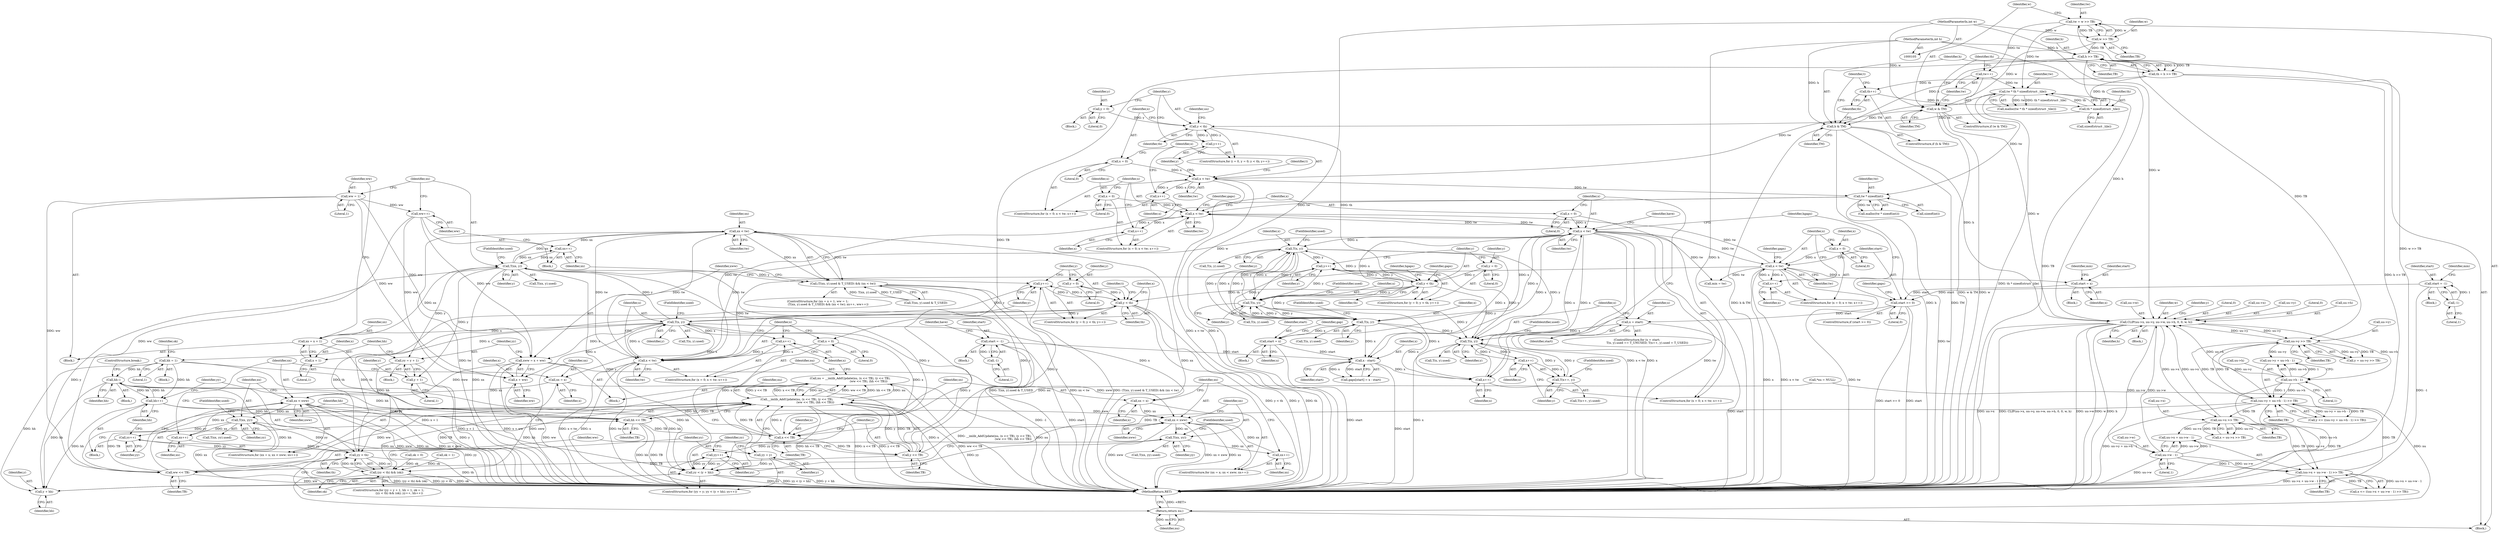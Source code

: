digraph "1_enlightment_ce94edca1ccfbe314cb7cd9453433fad404ec7ef@del" {
"1000525" [label="(Call,xx < tw)"];
"1000520" [label="(Call,T(xx, y))"];
"1000529" [label="(Call,xx++)"];
"1000525" [label="(Call,xx < tw)"];
"1000486" [label="(Call,x < tw)"];
"1000489" [label="(Call,x++)"];
"1000621" [label="(Call,x << TB)"];
"1000495" [label="(Call,T(x, y))"];
"1000476" [label="(Call,y < th)"];
"1000473" [label="(Call,y = 0)"];
"1000479" [label="(Call,y++)"];
"1000624" [label="(Call,y << TB)"];
"1000553" [label="(Call,yy < th)"];
"1000558" [label="(Call,yy++)"];
"1000577" [label="(Call,T(xx, yy))"];
"1000567" [label="(Call,xx < xww)"];
"1000570" [label="(Call,xx++)"];
"1000564" [label="(Call,xx = x)"];
"1000533" [label="(Call,xww = x + ww)"];
"1000514" [label="(Call,ww = 1)"];
"1000531" [label="(Call,ww++)"];
"1000540" [label="(Call,yy = y + 1)"];
"1000286" [label="(Call,y < th)"];
"1000283" [label="(Call,y = 0)"];
"1000289" [label="(Call,y++)"];
"1000363" [label="(Call,T(x, y))"];
"1000328" [label="(Call,x < tw)"];
"1000325" [label="(Call,x = 0)"];
"1000331" [label="(Call,x++)"];
"1000388" [label="(Call,T(x, y))"];
"1000339" [label="(Call,T(x, y))"];
"1000381" [label="(Call,x - start)"];
"1000297" [label="(Call,start = -1)"];
"1000299" [label="(Call,-1)"];
"1000345" [label="(Call,start = x)"];
"1000314" [label="(Call,x < tw)"];
"1000311" [label="(Call,x = 0)"];
"1000317" [label="(Call,x++)"];
"1000412" [label="(Call,x < tw)"];
"1000415" [label="(Call,x++)"];
"1000409" [label="(Call,x = 0)"];
"1000278" [label="(Call,tw * sizeof(int))"];
"1000180" [label="(Call,x < tw)"];
"1000177" [label="(Call,x = 0)"];
"1000183" [label="(Call,x++)"];
"1000156" [label="(Call,tw * th * sizeof(struct _tile))"];
"1000131" [label="(Call,tw = w >> TB)"];
"1000133" [label="(Call,w >> TB)"];
"1000107" [label="(MethodParameterIn,int w)"];
"1000140" [label="(Call,tw++)"];
"1000158" [label="(Call,th * sizeof(struct _tile))"];
"1000151" [label="(Call,th++)"];
"1000142" [label="(Call,th = h >> TB)"];
"1000144" [label="(Call,h >> TB)"];
"1000108" [label="(MethodParameterIn,int h)"];
"1000455" [label="(Call,T(x, y))"];
"1000463" [label="(Call,x++)"];
"1000450" [label="(Call,x = start)"];
"1000440" [label="(Call,start >= 0)"];
"1000401" [label="(Call,start = -1)"];
"1000403" [label="(Call,-1)"];
"1000431" [label="(Call,start = x)"];
"1000462" [label="(Call,T(x++, y))"];
"1000170" [label="(Call,y < th)"];
"1000167" [label="(Call,y = 0)"];
"1000173" [label="(Call,y++)"];
"1000630" [label="(Call,hh << TB)"];
"1000586" [label="(Call,hh--)"];
"1000546" [label="(Call,hh = 1)"];
"1000560" [label="(Call,hh++)"];
"1000627" [label="(Call,ww << TB)"];
"1000231" [label="(Call,(uu->y + uu->h - 1) >> TB)"];
"1000224" [label="(Call,uu->y >> TB)"];
"1000204" [label="(Call,CLIP(uu->x, uu->y, uu->w, uu->h, 0, 0, w, h))"];
"1000248" [label="(Call,uu->x >> TB)"];
"1000260" [label="(Call,uu->w - 1)"];
"1000236" [label="(Call,uu->h - 1)"];
"1000137" [label="(Call,w & TM)"];
"1000148" [label="(Call,h & TM)"];
"1000255" [label="(Call,(uu->x + uu->w - 1) >> TB)"];
"1000483" [label="(Call,x = 0)"];
"1000509" [label="(Call,xx = x + 1)"];
"1000552" [label="(Call,(yy < th) && (ok))"];
"1000605" [label="(Call,xx < xww)"];
"1000612" [label="(Call,T(xx, yy))"];
"1000598" [label="(Call,yy++)"];
"1000593" [label="(Call,yy < (y + hh))"];
"1000608" [label="(Call,xx++)"];
"1000517" [label="(Call,(T(xx, y).used & T_USED) && (xx < tw))"];
"1000542" [label="(Call,y + 1)"];
"1000590" [label="(Call,yy = y)"];
"1000595" [label="(Call,y + hh)"];
"1000619" [label="(Call,__imlib_AddUpdate(nu, (x << TB), (y << TB),\n                                         (ww << TB), (hh << TB)))"];
"1000617" [label="(Call,nu = __imlib_AddUpdate(nu, (x << TB), (y << TB),\n                                         (ww << TB), (hh << TB)))"];
"1000637" [label="(Return,return nu;)"];
"1000511" [label="(Call,x + 1)"];
"1000535" [label="(Call,x + ww)"];
"1000602" [label="(Call,xx = x)"];
"1000405" [label="(Call,min = tw)"];
"1000365" [label="(Identifier,y)"];
"1000149" [label="(Identifier,h)"];
"1000534" [label="(Identifier,xww)"];
"1000145" [label="(Identifier,h)"];
"1000454" [label="(Call,T(x, y).used)"];
"1000629" [label="(Identifier,TB)"];
"1000377" [label="(Call,gaps[start] = x - start)"];
"1000597" [label="(Identifier,hh)"];
"1000433" [label="(Identifier,x)"];
"1000576" [label="(Call,T(xx, yy).used)"];
"1000621" [label="(Call,x << TB)"];
"1000530" [label="(Identifier,xx)"];
"1000639" [label="(MethodReturn,RET)"];
"1000580" [label="(FieldIdentifier,used)"];
"1000525" [label="(Call,xx < tw)"];
"1000435" [label="(Identifier,min)"];
"1000508" [label="(Block,)"];
"1000611" [label="(Call,T(xx, yy).used)"];
"1000284" [label="(Identifier,y)"];
"1000477" [label="(Identifier,y)"];
"1000566" [label="(Identifier,x)"];
"1000294" [label="(Identifier,hgaps)"];
"1000366" [label="(FieldIdentifier,used)"];
"1000529" [label="(Call,xx++)"];
"1000231" [label="(Call,(uu->y + uu->h - 1) >> TB)"];
"1000578" [label="(Identifier,xx)"];
"1000205" [label="(Call,uu->x)"];
"1000564" [label="(Call,xx = x)"];
"1000592" [label="(Identifier,y)"];
"1000340" [label="(Identifier,x)"];
"1000540" [label="(Call,yy = y + 1)"];
"1000299" [label="(Call,-1)"];
"1000140" [label="(Call,tw++)"];
"1000108" [label="(MethodParameterIn,int h)"];
"1000458" [label="(FieldIdentifier,used)"];
"1000171" [label="(Identifier,y)"];
"1000195" [label="(Identifier,uu)"];
"1000260" [label="(Call,uu->w - 1)"];
"1000601" [label="(ControlStructure,for (xx = x; xx < xww; xx++))"];
"1000618" [label="(Identifier,nu)"];
"1000240" [label="(Literal,1)"];
"1000446" [label="(Identifier,gaps)"];
"1000188" [label="(Identifier,t)"];
"1000264" [label="(Literal,1)"];
"1000613" [label="(Identifier,xx)"];
"1000627" [label="(Call,ww << TB)"];
"1000410" [label="(Identifier,x)"];
"1000286" [label="(Call,y < th)"];
"1000608" [label="(Call,xx++)"];
"1000152" [label="(Identifier,th)"];
"1000496" [label="(Identifier,x)"];
"1000569" [label="(Identifier,xww)"];
"1000336" [label="(Identifier,have)"];
"1000224" [label="(Call,uu->y >> TB)"];
"1000637" [label="(Return,return nu;)"];
"1000328" [label="(Call,x < tw)"];
"1000595" [label="(Call,y + hh)"];
"1000516" [label="(Literal,1)"];
"1000287" [label="(Identifier,y)"];
"1000135" [label="(Identifier,TB)"];
"1000148" [label="(Call,h & TM)"];
"1000489" [label="(Call,x++)"];
"1000588" [label="(ControlStructure,break;)"];
"1000222" [label="(Call,y = uu->y >> TB)"];
"1000549" [label="(Call,ok = 1)"];
"1000346" [label="(Identifier,start)"];
"1000338" [label="(Call,T(x, y).used)"];
"1000159" [label="(Identifier,th)"];
"1000146" [label="(Identifier,TB)"];
"1000179" [label="(Literal,0)"];
"1000614" [label="(Identifier,yy)"];
"1000476" [label="(Call,y < th)"];
"1000157" [label="(Identifier,tw)"];
"1000158" [label="(Call,th * sizeof(struct _tile))"];
"1000543" [label="(Identifier,y)"];
"1000279" [label="(Identifier,tw)"];
"1000349" [label="(Identifier,gap)"];
"1000183" [label="(Call,x++)"];
"1000490" [label="(Identifier,x)"];
"1000178" [label="(Identifier,x)"];
"1000143" [label="(Identifier,th)"];
"1000599" [label="(Identifier,yy)"];
"1000500" [label="(Block,)"];
"1000514" [label="(Call,ww = 1)"];
"1000544" [label="(Literal,1)"];
"1000208" [label="(Call,uu->y)"];
"1000311" [label="(Call,x = 0)"];
"1000441" [label="(Identifier,start)"];
"1000603" [label="(Identifier,xx)"];
"1000229" [label="(Call,y <= ((uu->y + uu->h - 1) >> TB))"];
"1000248" [label="(Call,uu->x >> TB)"];
"1000131" [label="(Call,tw = w >> TB)"];
"1000440" [label="(Call,start >= 0)"];
"1000402" [label="(Identifier,start)"];
"1000330" [label="(Identifier,tw)"];
"1000225" [label="(Call,uu->y)"];
"1000169" [label="(Literal,0)"];
"1000321" [label="(Identifier,gaps)"];
"1000554" [label="(Identifier,yy)"];
"1000112" [label="(Call,*nu = NULL)"];
"1000332" [label="(Identifier,x)"];
"1000341" [label="(Identifier,y)"];
"1000452" [label="(Identifier,start)"];
"1000475" [label="(Literal,0)"];
"1000317" [label="(Call,x++)"];
"1000291" [label="(Block,)"];
"1000535" [label="(Call,x + ww)"];
"1000298" [label="(Identifier,start)"];
"1000625" [label="(Identifier,y)"];
"1000218" [label="(Literal,0)"];
"1000162" [label="(ControlStructure,for (i = 0, y = 0; y < th; y++))"];
"1000408" [label="(ControlStructure,for (x = 0; x < tw; x++))"];
"1000494" [label="(Call,T(x, y).used)"];
"1000132" [label="(Identifier,tw)"];
"1000138" [label="(Identifier,w)"];
"1000628" [label="(Identifier,ww)"];
"1000619" [label="(Call,__imlib_AddUpdate(nu, (x << TB), (y << TB),\n                                         (ww << TB), (hh << TB)))"];
"1000326" [label="(Identifier,x)"];
"1000480" [label="(Identifier,y)"];
"1000624" [label="(Call,y << TB)"];
"1000568" [label="(Identifier,xx)"];
"1000347" [label="(Identifier,x)"];
"1000457" [label="(Identifier,y)"];
"1000214" [label="(Call,uu->h)"];
"1000304" [label="(Identifier,have)"];
"1000390" [label="(Identifier,y)"];
"1000181" [label="(Identifier,x)"];
"1000495" [label="(Call,T(x, y))"];
"1000483" [label="(Call,x = 0)"];
"1000160" [label="(Call,sizeof(struct _tile))"];
"1000403" [label="(Call,-1)"];
"1000558" [label="(Call,yy++)"];
"1000548" [label="(Literal,1)"];
"1000598" [label="(Call,yy++)"];
"1000184" [label="(Identifier,x)"];
"1000638" [label="(Identifier,nu)"];
"1000556" [label="(Identifier,ok)"];
"1000381" [label="(Call,x - start)"];
"1000472" [label="(ControlStructure,for (y = 0; y < th; y++))"];
"1000261" [label="(Call,uu->w)"];
"1000137" [label="(Call,w & TM)"];
"1000615" [label="(FieldIdentifier,used)"];
"1000547" [label="(Identifier,hh)"];
"1000297" [label="(Call,start = -1)"];
"1000232" [label="(Call,uu->y + uu->h - 1)"];
"1000485" [label="(Literal,0)"];
"1000141" [label="(Identifier,tw)"];
"1000462" [label="(Call,T(x++, y))"];
"1000236" [label="(Call,uu->h - 1)"];
"1000479" [label="(Call,y++)"];
"1000142" [label="(Call,th = h >> TB)"];
"1000630" [label="(Call,hh << TB)"];
"1000154" [label="(Identifier,t)"];
"1000415" [label="(Call,x++)"];
"1000634" [label="(Identifier,t)"];
"1000583" [label="(Call,ok = 0)"];
"1000528" [label="(Block,)"];
"1000256" [label="(Call,uu->x + uu->w - 1)"];
"1000280" [label="(Call,sizeof(int))"];
"1000241" [label="(Identifier,TB)"];
"1000623" [label="(Identifier,TB)"];
"1000473" [label="(Call,y = 0)"];
"1000632" [label="(Identifier,TB)"];
"1000604" [label="(Identifier,x)"];
"1000391" [label="(FieldIdentifier,used)"];
"1000515" [label="(Identifier,ww)"];
"1000538" [label="(ControlStructure,for (yy = y + 1, hh = 1, ok = 1;\n                        (yy < th) && (ok); yy++, hh++))"];
"1000605" [label="(Call,xx < xww)"];
"1000484" [label="(Identifier,x)"];
"1000587" [label="(Identifier,hh)"];
"1000536" [label="(Identifier,x)"];
"1000439" [label="(ControlStructure,if (start >= 0))"];
"1000409" [label="(Call,x = 0)"];
"1000461" [label="(Call,T(x++, y).used)"];
"1000486" [label="(Call,x < tw)"];
"1000211" [label="(Call,uu->w)"];
"1000278" [label="(Call,tw * sizeof(int))"];
"1000497" [label="(Identifier,y)"];
"1000577" [label="(Call,T(xx, yy))"];
"1000220" [label="(Identifier,h)"];
"1000300" [label="(Literal,1)"];
"1000498" [label="(FieldIdentifier,used)"];
"1000173" [label="(Call,y++)"];
"1000523" [label="(FieldIdentifier,used)"];
"1000622" [label="(Identifier,x)"];
"1000110" [label="(Block,)"];
"1000204" [label="(Call,CLIP(uu->x, uu->y, uu->w, uu->h, 0, 0, w, h))"];
"1000586" [label="(Call,hh--)"];
"1000589" [label="(ControlStructure,for (yy = y; yy < (y + hh); yy++))"];
"1000553" [label="(Call,yy < th)"];
"1000571" [label="(Identifier,xx)"];
"1000542" [label="(Call,y + 1)"];
"1000277" [label="(Call,malloc(tw * sizeof(int)))"];
"1000450" [label="(Call,x = start)"];
"1000474" [label="(Identifier,y)"];
"1000163" [label="(Block,)"];
"1000464" [label="(Identifier,x)"];
"1000555" [label="(Identifier,th)"];
"1000219" [label="(Identifier,w)"];
"1000253" [label="(Call,x <= ((uu->x + uu->w - 1) >> TB))"];
"1000170" [label="(Call,y < th)"];
"1000387" [label="(Call,T(x, y).used)"];
"1000389" [label="(Identifier,x)"];
"1000168" [label="(Identifier,y)"];
"1000609" [label="(Identifier,xx)"];
"1000507" [label="(ControlStructure,for (xx = x + 1, ww = 1;\n                       (T(xx, y).used & T_USED) && (xx < tw); xx++, ww++))"];
"1000596" [label="(Identifier,y)"];
"1000533" [label="(Call,xww = x + ww)"];
"1000531" [label="(Call,ww++)"];
"1000565" [label="(Identifier,xx)"];
"1000223" [label="(Identifier,y)"];
"1000150" [label="(Identifier,TM)"];
"1000579" [label="(Identifier,yy)"];
"1000288" [label="(Identifier,th)"];
"1000593" [label="(Call,yy < (y + hh))"];
"1000345" [label="(Call,start = x)"];
"1000487" [label="(Identifier,x)"];
"1000522" [label="(Identifier,y)"];
"1000331" [label="(Call,x++)"];
"1000151" [label="(Call,th++)"];
"1000147" [label="(ControlStructure,if (h & TM))"];
"1000136" [label="(ControlStructure,if (w & TM))"];
"1000156" [label="(Call,tw * th * sizeof(struct _tile))"];
"1000559" [label="(Identifier,yy)"];
"1000339" [label="(Call,T(x, y))"];
"1000563" [label="(ControlStructure,for (xx = x; xx < xww; xx++))"];
"1000382" [label="(Identifier,x)"];
"1000413" [label="(Identifier,x)"];
"1000246" [label="(Call,x = uu->x >> TB)"];
"1000594" [label="(Identifier,yy)"];
"1000315" [label="(Identifier,x)"];
"1000412" [label="(Call,x < tw)"];
"1000217" [label="(Literal,0)"];
"1000398" [label="(Identifier,hgaps)"];
"1000401" [label="(Call,start = -1)"];
"1000133" [label="(Call,w >> TB)"];
"1000471" [label="(Identifier,gaps)"];
"1000314" [label="(Call,x < tw)"];
"1000310" [label="(ControlStructure,for (x = 0; x < tw; x++))"];
"1000546" [label="(Call,hh = 1)"];
"1000406" [label="(Identifier,min)"];
"1000414" [label="(Identifier,tw)"];
"1000404" [label="(Literal,1)"];
"1000430" [label="(Block,)"];
"1000139" [label="(Identifier,TM)"];
"1000363" [label="(Call,T(x, y))"];
"1000282" [label="(ControlStructure,for (y = 0; y < th; y++))"];
"1000265" [label="(Identifier,TB)"];
"1000327" [label="(Literal,0)"];
"1000537" [label="(Identifier,ww)"];
"1000324" [label="(ControlStructure,for (x = 0; x < tw; x++))"];
"1000626" [label="(Identifier,TB)"];
"1000612" [label="(Call,T(xx, yy))"];
"1000482" [label="(ControlStructure,for (x = 0; x < tw; x++))"];
"1000582" [label="(Block,)"];
"1000422" [label="(Identifier,gaps)"];
"1000617" [label="(Call,nu = __imlib_AddUpdate(nu, (x << TB), (y << TB),\n                                         (ww << TB), (hh << TB)))"];
"1000513" [label="(Literal,1)"];
"1000364" [label="(Identifier,x)"];
"1000182" [label="(Identifier,tw)"];
"1000174" [label="(Identifier,y)"];
"1000289" [label="(Call,y++)"];
"1000488" [label="(Identifier,tw)"];
"1000526" [label="(Identifier,xx)"];
"1000606" [label="(Identifier,xx)"];
"1000631" [label="(Identifier,hh)"];
"1000442" [label="(Literal,0)"];
"1000313" [label="(Literal,0)"];
"1000527" [label="(Identifier,tw)"];
"1000478" [label="(Identifier,th)"];
"1000545" [label="(Block,)"];
"1000620" [label="(Identifier,nu)"];
"1000176" [label="(ControlStructure,for (x = 0; x < tw; x++))"];
"1000449" [label="(ControlStructure,for (x = start;\n                       T(x, y).used == T_UNUSED; T(x++, y).used = T_USED))"];
"1000432" [label="(Identifier,start)"];
"1000455" [label="(Call,T(x, y))"];
"1000362" [label="(Call,T(x, y).used)"];
"1000456" [label="(Identifier,x)"];
"1000517" [label="(Call,(T(xx, y).used & T_USED) && (xx < tw))"];
"1000510" [label="(Identifier,xx)"];
"1000329" [label="(Identifier,x)"];
"1000344" [label="(Block,)"];
"1000107" [label="(MethodParameterIn,int w)"];
"1000416" [label="(Identifier,x)"];
"1000539" [label="(Block,)"];
"1000283" [label="(Call,y = 0)"];
"1000172" [label="(Identifier,th)"];
"1000252" [label="(Identifier,TB)"];
"1000607" [label="(Identifier,xww)"];
"1000325" [label="(Call,x = 0)"];
"1000312" [label="(Identifier,x)"];
"1000144" [label="(Call,h >> TB)"];
"1000541" [label="(Identifier,yy)"];
"1000520" [label="(Call,T(xx, y))"];
"1000519" [label="(Call,T(xx, y).used)"];
"1000383" [label="(Identifier,start)"];
"1000134" [label="(Identifier,w)"];
"1000602" [label="(Call,xx = x)"];
"1000552" [label="(Call,(yy < th) && (ok))"];
"1000570" [label="(Call,xx++)"];
"1000316" [label="(Identifier,tw)"];
"1000465" [label="(Identifier,y)"];
"1000400" [label="(Block,)"];
"1000167" [label="(Call,y = 0)"];
"1000591" [label="(Identifier,yy)"];
"1000557" [label="(Block,)"];
"1000318" [label="(Identifier,x)"];
"1000567" [label="(Call,xx < xww)"];
"1000463" [label="(Call,x++)"];
"1000512" [label="(Identifier,x)"];
"1000203" [label="(Block,)"];
"1000285" [label="(Literal,0)"];
"1000550" [label="(Identifier,ok)"];
"1000180" [label="(Call,x < tw)"];
"1000237" [label="(Call,uu->h)"];
"1000411" [label="(Literal,0)"];
"1000511" [label="(Call,x + 1)"];
"1000290" [label="(Identifier,y)"];
"1000466" [label="(FieldIdentifier,used)"];
"1000532" [label="(Identifier,ww)"];
"1000431" [label="(Call,start = x)"];
"1000255" [label="(Call,(uu->x + uu->w - 1) >> TB)"];
"1000560" [label="(Call,hh++)"];
"1000518" [label="(Call,T(xx, y).used & T_USED)"];
"1000177" [label="(Call,x = 0)"];
"1000388" [label="(Call,T(x, y))"];
"1000509" [label="(Call,xx = x + 1)"];
"1000451" [label="(Identifier,x)"];
"1000228" [label="(Identifier,TB)"];
"1000521" [label="(Identifier,xx)"];
"1000590" [label="(Call,yy = y)"];
"1000155" [label="(Call,malloc(tw * th * sizeof(struct _tile)))"];
"1000561" [label="(Identifier,hh)"];
"1000342" [label="(FieldIdentifier,used)"];
"1000249" [label="(Call,uu->x)"];
"1000525" -> "1000517"  [label="AST: "];
"1000525" -> "1000527"  [label="CFG: "];
"1000526" -> "1000525"  [label="AST: "];
"1000527" -> "1000525"  [label="AST: "];
"1000517" -> "1000525"  [label="CFG: "];
"1000525" -> "1000639"  [label="DDG: xx"];
"1000525" -> "1000639"  [label="DDG: tw"];
"1000525" -> "1000486"  [label="DDG: tw"];
"1000525" -> "1000517"  [label="DDG: xx"];
"1000525" -> "1000517"  [label="DDG: tw"];
"1000520" -> "1000525"  [label="DDG: xx"];
"1000486" -> "1000525"  [label="DDG: tw"];
"1000525" -> "1000529"  [label="DDG: xx"];
"1000520" -> "1000519"  [label="AST: "];
"1000520" -> "1000522"  [label="CFG: "];
"1000521" -> "1000520"  [label="AST: "];
"1000522" -> "1000520"  [label="AST: "];
"1000523" -> "1000520"  [label="CFG: "];
"1000520" -> "1000639"  [label="DDG: xx"];
"1000520" -> "1000479"  [label="DDG: y"];
"1000529" -> "1000520"  [label="DDG: xx"];
"1000509" -> "1000520"  [label="DDG: xx"];
"1000495" -> "1000520"  [label="DDG: y"];
"1000520" -> "1000529"  [label="DDG: xx"];
"1000520" -> "1000540"  [label="DDG: y"];
"1000520" -> "1000542"  [label="DDG: y"];
"1000520" -> "1000590"  [label="DDG: y"];
"1000520" -> "1000593"  [label="DDG: y"];
"1000520" -> "1000595"  [label="DDG: y"];
"1000520" -> "1000624"  [label="DDG: y"];
"1000529" -> "1000528"  [label="AST: "];
"1000529" -> "1000530"  [label="CFG: "];
"1000530" -> "1000529"  [label="AST: "];
"1000532" -> "1000529"  [label="CFG: "];
"1000486" -> "1000482"  [label="AST: "];
"1000486" -> "1000488"  [label="CFG: "];
"1000487" -> "1000486"  [label="AST: "];
"1000488" -> "1000486"  [label="AST: "];
"1000496" -> "1000486"  [label="CFG: "];
"1000480" -> "1000486"  [label="CFG: "];
"1000486" -> "1000639"  [label="DDG: x < tw"];
"1000486" -> "1000639"  [label="DDG: tw"];
"1000486" -> "1000639"  [label="DDG: x"];
"1000489" -> "1000486"  [label="DDG: x"];
"1000483" -> "1000486"  [label="DDG: x"];
"1000412" -> "1000486"  [label="DDG: tw"];
"1000328" -> "1000486"  [label="DDG: tw"];
"1000278" -> "1000486"  [label="DDG: tw"];
"1000486" -> "1000495"  [label="DDG: x"];
"1000489" -> "1000482"  [label="AST: "];
"1000489" -> "1000490"  [label="CFG: "];
"1000490" -> "1000489"  [label="AST: "];
"1000487" -> "1000489"  [label="CFG: "];
"1000621" -> "1000489"  [label="DDG: x"];
"1000495" -> "1000489"  [label="DDG: x"];
"1000621" -> "1000619"  [label="AST: "];
"1000621" -> "1000623"  [label="CFG: "];
"1000622" -> "1000621"  [label="AST: "];
"1000623" -> "1000621"  [label="AST: "];
"1000625" -> "1000621"  [label="CFG: "];
"1000621" -> "1000619"  [label="DDG: x"];
"1000621" -> "1000619"  [label="DDG: TB"];
"1000495" -> "1000621"  [label="DDG: x"];
"1000630" -> "1000621"  [label="DDG: TB"];
"1000144" -> "1000621"  [label="DDG: TB"];
"1000231" -> "1000621"  [label="DDG: TB"];
"1000621" -> "1000624"  [label="DDG: TB"];
"1000495" -> "1000494"  [label="AST: "];
"1000495" -> "1000497"  [label="CFG: "];
"1000496" -> "1000495"  [label="AST: "];
"1000497" -> "1000495"  [label="AST: "];
"1000498" -> "1000495"  [label="CFG: "];
"1000495" -> "1000479"  [label="DDG: y"];
"1000476" -> "1000495"  [label="DDG: y"];
"1000624" -> "1000495"  [label="DDG: y"];
"1000495" -> "1000509"  [label="DDG: x"];
"1000495" -> "1000511"  [label="DDG: x"];
"1000495" -> "1000533"  [label="DDG: x"];
"1000495" -> "1000535"  [label="DDG: x"];
"1000495" -> "1000564"  [label="DDG: x"];
"1000495" -> "1000602"  [label="DDG: x"];
"1000476" -> "1000472"  [label="AST: "];
"1000476" -> "1000478"  [label="CFG: "];
"1000477" -> "1000476"  [label="AST: "];
"1000478" -> "1000476"  [label="AST: "];
"1000484" -> "1000476"  [label="CFG: "];
"1000634" -> "1000476"  [label="CFG: "];
"1000476" -> "1000639"  [label="DDG: y < th"];
"1000476" -> "1000639"  [label="DDG: y"];
"1000476" -> "1000639"  [label="DDG: th"];
"1000473" -> "1000476"  [label="DDG: y"];
"1000479" -> "1000476"  [label="DDG: y"];
"1000553" -> "1000476"  [label="DDG: th"];
"1000286" -> "1000476"  [label="DDG: th"];
"1000476" -> "1000479"  [label="DDG: y"];
"1000476" -> "1000553"  [label="DDG: th"];
"1000473" -> "1000472"  [label="AST: "];
"1000473" -> "1000475"  [label="CFG: "];
"1000474" -> "1000473"  [label="AST: "];
"1000475" -> "1000473"  [label="AST: "];
"1000477" -> "1000473"  [label="CFG: "];
"1000479" -> "1000472"  [label="AST: "];
"1000479" -> "1000480"  [label="CFG: "];
"1000480" -> "1000479"  [label="AST: "];
"1000477" -> "1000479"  [label="CFG: "];
"1000624" -> "1000479"  [label="DDG: y"];
"1000624" -> "1000619"  [label="AST: "];
"1000624" -> "1000626"  [label="CFG: "];
"1000625" -> "1000624"  [label="AST: "];
"1000626" -> "1000624"  [label="AST: "];
"1000628" -> "1000624"  [label="CFG: "];
"1000624" -> "1000619"  [label="DDG: y"];
"1000624" -> "1000619"  [label="DDG: TB"];
"1000624" -> "1000627"  [label="DDG: TB"];
"1000553" -> "1000552"  [label="AST: "];
"1000553" -> "1000555"  [label="CFG: "];
"1000554" -> "1000553"  [label="AST: "];
"1000555" -> "1000553"  [label="AST: "];
"1000556" -> "1000553"  [label="CFG: "];
"1000552" -> "1000553"  [label="CFG: "];
"1000553" -> "1000639"  [label="DDG: th"];
"1000553" -> "1000552"  [label="DDG: yy"];
"1000553" -> "1000552"  [label="DDG: th"];
"1000558" -> "1000553"  [label="DDG: yy"];
"1000540" -> "1000553"  [label="DDG: yy"];
"1000553" -> "1000558"  [label="DDG: yy"];
"1000553" -> "1000577"  [label="DDG: yy"];
"1000558" -> "1000557"  [label="AST: "];
"1000558" -> "1000559"  [label="CFG: "];
"1000559" -> "1000558"  [label="AST: "];
"1000561" -> "1000558"  [label="CFG: "];
"1000577" -> "1000558"  [label="DDG: yy"];
"1000577" -> "1000576"  [label="AST: "];
"1000577" -> "1000579"  [label="CFG: "];
"1000578" -> "1000577"  [label="AST: "];
"1000579" -> "1000577"  [label="AST: "];
"1000580" -> "1000577"  [label="CFG: "];
"1000577" -> "1000639"  [label="DDG: yy"];
"1000577" -> "1000639"  [label="DDG: xx"];
"1000577" -> "1000570"  [label="DDG: xx"];
"1000567" -> "1000577"  [label="DDG: xx"];
"1000567" -> "1000563"  [label="AST: "];
"1000567" -> "1000569"  [label="CFG: "];
"1000568" -> "1000567"  [label="AST: "];
"1000569" -> "1000567"  [label="AST: "];
"1000578" -> "1000567"  [label="CFG: "];
"1000559" -> "1000567"  [label="CFG: "];
"1000567" -> "1000639"  [label="DDG: xww"];
"1000567" -> "1000639"  [label="DDG: xx"];
"1000567" -> "1000639"  [label="DDG: xx < xww"];
"1000570" -> "1000567"  [label="DDG: xx"];
"1000564" -> "1000567"  [label="DDG: xx"];
"1000533" -> "1000567"  [label="DDG: xww"];
"1000567" -> "1000605"  [label="DDG: xww"];
"1000570" -> "1000563"  [label="AST: "];
"1000570" -> "1000571"  [label="CFG: "];
"1000571" -> "1000570"  [label="AST: "];
"1000568" -> "1000570"  [label="CFG: "];
"1000564" -> "1000563"  [label="AST: "];
"1000564" -> "1000566"  [label="CFG: "];
"1000565" -> "1000564"  [label="AST: "];
"1000566" -> "1000564"  [label="AST: "];
"1000568" -> "1000564"  [label="CFG: "];
"1000564" -> "1000639"  [label="DDG: x"];
"1000533" -> "1000500"  [label="AST: "];
"1000533" -> "1000535"  [label="CFG: "];
"1000534" -> "1000533"  [label="AST: "];
"1000535" -> "1000533"  [label="AST: "];
"1000541" -> "1000533"  [label="CFG: "];
"1000533" -> "1000639"  [label="DDG: xww"];
"1000533" -> "1000639"  [label="DDG: x + ww"];
"1000514" -> "1000533"  [label="DDG: ww"];
"1000531" -> "1000533"  [label="DDG: ww"];
"1000533" -> "1000605"  [label="DDG: xww"];
"1000514" -> "1000508"  [label="AST: "];
"1000514" -> "1000516"  [label="CFG: "];
"1000515" -> "1000514"  [label="AST: "];
"1000516" -> "1000514"  [label="AST: "];
"1000521" -> "1000514"  [label="CFG: "];
"1000514" -> "1000531"  [label="DDG: ww"];
"1000514" -> "1000535"  [label="DDG: ww"];
"1000514" -> "1000627"  [label="DDG: ww"];
"1000531" -> "1000528"  [label="AST: "];
"1000531" -> "1000532"  [label="CFG: "];
"1000532" -> "1000531"  [label="AST: "];
"1000521" -> "1000531"  [label="CFG: "];
"1000531" -> "1000535"  [label="DDG: ww"];
"1000531" -> "1000627"  [label="DDG: ww"];
"1000540" -> "1000539"  [label="AST: "];
"1000540" -> "1000542"  [label="CFG: "];
"1000541" -> "1000540"  [label="AST: "];
"1000542" -> "1000540"  [label="AST: "];
"1000547" -> "1000540"  [label="CFG: "];
"1000540" -> "1000639"  [label="DDG: y + 1"];
"1000286" -> "1000282"  [label="AST: "];
"1000286" -> "1000288"  [label="CFG: "];
"1000287" -> "1000286"  [label="AST: "];
"1000288" -> "1000286"  [label="AST: "];
"1000294" -> "1000286"  [label="CFG: "];
"1000471" -> "1000286"  [label="CFG: "];
"1000283" -> "1000286"  [label="DDG: y"];
"1000289" -> "1000286"  [label="DDG: y"];
"1000170" -> "1000286"  [label="DDG: th"];
"1000286" -> "1000289"  [label="DDG: y"];
"1000286" -> "1000339"  [label="DDG: y"];
"1000286" -> "1000363"  [label="DDG: y"];
"1000286" -> "1000388"  [label="DDG: y"];
"1000286" -> "1000455"  [label="DDG: y"];
"1000283" -> "1000282"  [label="AST: "];
"1000283" -> "1000285"  [label="CFG: "];
"1000284" -> "1000283"  [label="AST: "];
"1000285" -> "1000283"  [label="AST: "];
"1000287" -> "1000283"  [label="CFG: "];
"1000289" -> "1000282"  [label="AST: "];
"1000289" -> "1000290"  [label="CFG: "];
"1000290" -> "1000289"  [label="AST: "];
"1000287" -> "1000289"  [label="CFG: "];
"1000363" -> "1000289"  [label="DDG: y"];
"1000455" -> "1000289"  [label="DDG: y"];
"1000388" -> "1000289"  [label="DDG: y"];
"1000339" -> "1000289"  [label="DDG: y"];
"1000363" -> "1000362"  [label="AST: "];
"1000363" -> "1000365"  [label="CFG: "];
"1000364" -> "1000363"  [label="AST: "];
"1000365" -> "1000363"  [label="AST: "];
"1000366" -> "1000363"  [label="CFG: "];
"1000363" -> "1000339"  [label="DDG: y"];
"1000328" -> "1000363"  [label="DDG: x"];
"1000339" -> "1000363"  [label="DDG: x"];
"1000339" -> "1000363"  [label="DDG: y"];
"1000388" -> "1000363"  [label="DDG: y"];
"1000363" -> "1000381"  [label="DDG: x"];
"1000363" -> "1000388"  [label="DDG: x"];
"1000363" -> "1000388"  [label="DDG: y"];
"1000363" -> "1000455"  [label="DDG: y"];
"1000328" -> "1000324"  [label="AST: "];
"1000328" -> "1000330"  [label="CFG: "];
"1000329" -> "1000328"  [label="AST: "];
"1000330" -> "1000328"  [label="AST: "];
"1000336" -> "1000328"  [label="CFG: "];
"1000398" -> "1000328"  [label="CFG: "];
"1000328" -> "1000639"  [label="DDG: x < tw"];
"1000328" -> "1000639"  [label="DDG: x"];
"1000328" -> "1000639"  [label="DDG: tw"];
"1000328" -> "1000314"  [label="DDG: tw"];
"1000325" -> "1000328"  [label="DDG: x"];
"1000331" -> "1000328"  [label="DDG: x"];
"1000314" -> "1000328"  [label="DDG: tw"];
"1000328" -> "1000331"  [label="DDG: x"];
"1000328" -> "1000339"  [label="DDG: x"];
"1000328" -> "1000345"  [label="DDG: x"];
"1000328" -> "1000381"  [label="DDG: x"];
"1000328" -> "1000388"  [label="DDG: x"];
"1000328" -> "1000405"  [label="DDG: tw"];
"1000328" -> "1000412"  [label="DDG: tw"];
"1000325" -> "1000324"  [label="AST: "];
"1000325" -> "1000327"  [label="CFG: "];
"1000326" -> "1000325"  [label="AST: "];
"1000327" -> "1000325"  [label="AST: "];
"1000329" -> "1000325"  [label="CFG: "];
"1000331" -> "1000324"  [label="AST: "];
"1000331" -> "1000332"  [label="CFG: "];
"1000332" -> "1000331"  [label="AST: "];
"1000329" -> "1000331"  [label="CFG: "];
"1000388" -> "1000331"  [label="DDG: x"];
"1000381" -> "1000331"  [label="DDG: x"];
"1000339" -> "1000331"  [label="DDG: x"];
"1000388" -> "1000387"  [label="AST: "];
"1000388" -> "1000390"  [label="CFG: "];
"1000389" -> "1000388"  [label="AST: "];
"1000390" -> "1000388"  [label="AST: "];
"1000391" -> "1000388"  [label="CFG: "];
"1000388" -> "1000339"  [label="DDG: y"];
"1000339" -> "1000388"  [label="DDG: x"];
"1000339" -> "1000388"  [label="DDG: y"];
"1000388" -> "1000455"  [label="DDG: y"];
"1000339" -> "1000338"  [label="AST: "];
"1000339" -> "1000341"  [label="CFG: "];
"1000340" -> "1000339"  [label="AST: "];
"1000341" -> "1000339"  [label="AST: "];
"1000342" -> "1000339"  [label="CFG: "];
"1000339" -> "1000345"  [label="DDG: x"];
"1000339" -> "1000381"  [label="DDG: x"];
"1000339" -> "1000455"  [label="DDG: y"];
"1000381" -> "1000377"  [label="AST: "];
"1000381" -> "1000383"  [label="CFG: "];
"1000382" -> "1000381"  [label="AST: "];
"1000383" -> "1000381"  [label="AST: "];
"1000377" -> "1000381"  [label="CFG: "];
"1000381" -> "1000639"  [label="DDG: start"];
"1000381" -> "1000377"  [label="DDG: x"];
"1000381" -> "1000377"  [label="DDG: start"];
"1000297" -> "1000381"  [label="DDG: start"];
"1000345" -> "1000381"  [label="DDG: start"];
"1000297" -> "1000291"  [label="AST: "];
"1000297" -> "1000299"  [label="CFG: "];
"1000298" -> "1000297"  [label="AST: "];
"1000299" -> "1000297"  [label="AST: "];
"1000304" -> "1000297"  [label="CFG: "];
"1000297" -> "1000639"  [label="DDG: start"];
"1000297" -> "1000639"  [label="DDG: -1"];
"1000299" -> "1000297"  [label="DDG: 1"];
"1000299" -> "1000300"  [label="CFG: "];
"1000300" -> "1000299"  [label="AST: "];
"1000345" -> "1000344"  [label="AST: "];
"1000345" -> "1000347"  [label="CFG: "];
"1000346" -> "1000345"  [label="AST: "];
"1000347" -> "1000345"  [label="AST: "];
"1000349" -> "1000345"  [label="CFG: "];
"1000345" -> "1000639"  [label="DDG: start"];
"1000314" -> "1000310"  [label="AST: "];
"1000314" -> "1000316"  [label="CFG: "];
"1000315" -> "1000314"  [label="AST: "];
"1000316" -> "1000314"  [label="AST: "];
"1000321" -> "1000314"  [label="CFG: "];
"1000326" -> "1000314"  [label="CFG: "];
"1000311" -> "1000314"  [label="DDG: x"];
"1000317" -> "1000314"  [label="DDG: x"];
"1000412" -> "1000314"  [label="DDG: tw"];
"1000278" -> "1000314"  [label="DDG: tw"];
"1000314" -> "1000317"  [label="DDG: x"];
"1000311" -> "1000310"  [label="AST: "];
"1000311" -> "1000313"  [label="CFG: "];
"1000312" -> "1000311"  [label="AST: "];
"1000313" -> "1000311"  [label="AST: "];
"1000315" -> "1000311"  [label="CFG: "];
"1000317" -> "1000310"  [label="AST: "];
"1000317" -> "1000318"  [label="CFG: "];
"1000318" -> "1000317"  [label="AST: "];
"1000315" -> "1000317"  [label="CFG: "];
"1000412" -> "1000408"  [label="AST: "];
"1000412" -> "1000414"  [label="CFG: "];
"1000413" -> "1000412"  [label="AST: "];
"1000414" -> "1000412"  [label="AST: "];
"1000422" -> "1000412"  [label="CFG: "];
"1000441" -> "1000412"  [label="CFG: "];
"1000412" -> "1000639"  [label="DDG: x < tw"];
"1000412" -> "1000639"  [label="DDG: tw"];
"1000412" -> "1000639"  [label="DDG: x"];
"1000412" -> "1000405"  [label="DDG: tw"];
"1000415" -> "1000412"  [label="DDG: x"];
"1000409" -> "1000412"  [label="DDG: x"];
"1000412" -> "1000415"  [label="DDG: x"];
"1000412" -> "1000431"  [label="DDG: x"];
"1000415" -> "1000408"  [label="AST: "];
"1000415" -> "1000416"  [label="CFG: "];
"1000416" -> "1000415"  [label="AST: "];
"1000413" -> "1000415"  [label="CFG: "];
"1000409" -> "1000408"  [label="AST: "];
"1000409" -> "1000411"  [label="CFG: "];
"1000410" -> "1000409"  [label="AST: "];
"1000411" -> "1000409"  [label="AST: "];
"1000413" -> "1000409"  [label="CFG: "];
"1000278" -> "1000277"  [label="AST: "];
"1000278" -> "1000280"  [label="CFG: "];
"1000279" -> "1000278"  [label="AST: "];
"1000280" -> "1000278"  [label="AST: "];
"1000277" -> "1000278"  [label="CFG: "];
"1000278" -> "1000639"  [label="DDG: tw"];
"1000278" -> "1000277"  [label="DDG: tw"];
"1000180" -> "1000278"  [label="DDG: tw"];
"1000156" -> "1000278"  [label="DDG: tw"];
"1000180" -> "1000176"  [label="AST: "];
"1000180" -> "1000182"  [label="CFG: "];
"1000181" -> "1000180"  [label="AST: "];
"1000182" -> "1000180"  [label="AST: "];
"1000188" -> "1000180"  [label="CFG: "];
"1000174" -> "1000180"  [label="CFG: "];
"1000180" -> "1000639"  [label="DDG: x"];
"1000180" -> "1000639"  [label="DDG: x < tw"];
"1000177" -> "1000180"  [label="DDG: x"];
"1000183" -> "1000180"  [label="DDG: x"];
"1000156" -> "1000180"  [label="DDG: tw"];
"1000180" -> "1000183"  [label="DDG: x"];
"1000177" -> "1000176"  [label="AST: "];
"1000177" -> "1000179"  [label="CFG: "];
"1000178" -> "1000177"  [label="AST: "];
"1000179" -> "1000177"  [label="AST: "];
"1000181" -> "1000177"  [label="CFG: "];
"1000183" -> "1000176"  [label="AST: "];
"1000183" -> "1000184"  [label="CFG: "];
"1000184" -> "1000183"  [label="AST: "];
"1000181" -> "1000183"  [label="CFG: "];
"1000156" -> "1000155"  [label="AST: "];
"1000156" -> "1000158"  [label="CFG: "];
"1000157" -> "1000156"  [label="AST: "];
"1000158" -> "1000156"  [label="AST: "];
"1000155" -> "1000156"  [label="CFG: "];
"1000156" -> "1000639"  [label="DDG: th * sizeof(struct _tile)"];
"1000156" -> "1000155"  [label="DDG: tw"];
"1000156" -> "1000155"  [label="DDG: th * sizeof(struct _tile)"];
"1000131" -> "1000156"  [label="DDG: tw"];
"1000140" -> "1000156"  [label="DDG: tw"];
"1000158" -> "1000156"  [label="DDG: th"];
"1000131" -> "1000110"  [label="AST: "];
"1000131" -> "1000133"  [label="CFG: "];
"1000132" -> "1000131"  [label="AST: "];
"1000133" -> "1000131"  [label="AST: "];
"1000138" -> "1000131"  [label="CFG: "];
"1000131" -> "1000639"  [label="DDG: w >> TB"];
"1000133" -> "1000131"  [label="DDG: w"];
"1000133" -> "1000131"  [label="DDG: TB"];
"1000131" -> "1000140"  [label="DDG: tw"];
"1000133" -> "1000135"  [label="CFG: "];
"1000134" -> "1000133"  [label="AST: "];
"1000135" -> "1000133"  [label="AST: "];
"1000107" -> "1000133"  [label="DDG: w"];
"1000133" -> "1000137"  [label="DDG: w"];
"1000133" -> "1000144"  [label="DDG: TB"];
"1000107" -> "1000105"  [label="AST: "];
"1000107" -> "1000639"  [label="DDG: w"];
"1000107" -> "1000137"  [label="DDG: w"];
"1000107" -> "1000204"  [label="DDG: w"];
"1000140" -> "1000136"  [label="AST: "];
"1000140" -> "1000141"  [label="CFG: "];
"1000141" -> "1000140"  [label="AST: "];
"1000143" -> "1000140"  [label="CFG: "];
"1000158" -> "1000160"  [label="CFG: "];
"1000159" -> "1000158"  [label="AST: "];
"1000160" -> "1000158"  [label="AST: "];
"1000151" -> "1000158"  [label="DDG: th"];
"1000142" -> "1000158"  [label="DDG: th"];
"1000158" -> "1000170"  [label="DDG: th"];
"1000151" -> "1000147"  [label="AST: "];
"1000151" -> "1000152"  [label="CFG: "];
"1000152" -> "1000151"  [label="AST: "];
"1000154" -> "1000151"  [label="CFG: "];
"1000142" -> "1000151"  [label="DDG: th"];
"1000142" -> "1000110"  [label="AST: "];
"1000142" -> "1000144"  [label="CFG: "];
"1000143" -> "1000142"  [label="AST: "];
"1000144" -> "1000142"  [label="AST: "];
"1000149" -> "1000142"  [label="CFG: "];
"1000142" -> "1000639"  [label="DDG: h >> TB"];
"1000144" -> "1000142"  [label="DDG: h"];
"1000144" -> "1000142"  [label="DDG: TB"];
"1000144" -> "1000146"  [label="CFG: "];
"1000145" -> "1000144"  [label="AST: "];
"1000146" -> "1000144"  [label="AST: "];
"1000144" -> "1000639"  [label="DDG: TB"];
"1000108" -> "1000144"  [label="DDG: h"];
"1000144" -> "1000148"  [label="DDG: h"];
"1000144" -> "1000224"  [label="DDG: TB"];
"1000108" -> "1000105"  [label="AST: "];
"1000108" -> "1000639"  [label="DDG: h"];
"1000108" -> "1000148"  [label="DDG: h"];
"1000108" -> "1000204"  [label="DDG: h"];
"1000455" -> "1000454"  [label="AST: "];
"1000455" -> "1000457"  [label="CFG: "];
"1000456" -> "1000455"  [label="AST: "];
"1000457" -> "1000455"  [label="AST: "];
"1000458" -> "1000455"  [label="CFG: "];
"1000455" -> "1000639"  [label="DDG: x"];
"1000463" -> "1000455"  [label="DDG: x"];
"1000450" -> "1000455"  [label="DDG: x"];
"1000462" -> "1000455"  [label="DDG: y"];
"1000455" -> "1000463"  [label="DDG: x"];
"1000455" -> "1000462"  [label="DDG: y"];
"1000463" -> "1000462"  [label="AST: "];
"1000463" -> "1000464"  [label="CFG: "];
"1000464" -> "1000463"  [label="AST: "];
"1000465" -> "1000463"  [label="CFG: "];
"1000463" -> "1000462"  [label="DDG: x"];
"1000450" -> "1000449"  [label="AST: "];
"1000450" -> "1000452"  [label="CFG: "];
"1000451" -> "1000450"  [label="AST: "];
"1000452" -> "1000450"  [label="AST: "];
"1000456" -> "1000450"  [label="CFG: "];
"1000450" -> "1000639"  [label="DDG: start"];
"1000440" -> "1000450"  [label="DDG: start"];
"1000440" -> "1000439"  [label="AST: "];
"1000440" -> "1000442"  [label="CFG: "];
"1000441" -> "1000440"  [label="AST: "];
"1000442" -> "1000440"  [label="AST: "];
"1000398" -> "1000440"  [label="CFG: "];
"1000446" -> "1000440"  [label="CFG: "];
"1000440" -> "1000639"  [label="DDG: start >= 0"];
"1000440" -> "1000639"  [label="DDG: start"];
"1000401" -> "1000440"  [label="DDG: start"];
"1000431" -> "1000440"  [label="DDG: start"];
"1000401" -> "1000400"  [label="AST: "];
"1000401" -> "1000403"  [label="CFG: "];
"1000402" -> "1000401"  [label="AST: "];
"1000403" -> "1000401"  [label="AST: "];
"1000406" -> "1000401"  [label="CFG: "];
"1000401" -> "1000639"  [label="DDG: -1"];
"1000403" -> "1000401"  [label="DDG: 1"];
"1000403" -> "1000404"  [label="CFG: "];
"1000404" -> "1000403"  [label="AST: "];
"1000431" -> "1000430"  [label="AST: "];
"1000431" -> "1000433"  [label="CFG: "];
"1000432" -> "1000431"  [label="AST: "];
"1000433" -> "1000431"  [label="AST: "];
"1000435" -> "1000431"  [label="CFG: "];
"1000462" -> "1000461"  [label="AST: "];
"1000462" -> "1000465"  [label="CFG: "];
"1000465" -> "1000462"  [label="AST: "];
"1000466" -> "1000462"  [label="CFG: "];
"1000170" -> "1000162"  [label="AST: "];
"1000170" -> "1000172"  [label="CFG: "];
"1000171" -> "1000170"  [label="AST: "];
"1000172" -> "1000170"  [label="AST: "];
"1000178" -> "1000170"  [label="CFG: "];
"1000195" -> "1000170"  [label="CFG: "];
"1000167" -> "1000170"  [label="DDG: y"];
"1000173" -> "1000170"  [label="DDG: y"];
"1000170" -> "1000173"  [label="DDG: y"];
"1000167" -> "1000163"  [label="AST: "];
"1000167" -> "1000169"  [label="CFG: "];
"1000168" -> "1000167"  [label="AST: "];
"1000169" -> "1000167"  [label="AST: "];
"1000171" -> "1000167"  [label="CFG: "];
"1000173" -> "1000162"  [label="AST: "];
"1000173" -> "1000174"  [label="CFG: "];
"1000174" -> "1000173"  [label="AST: "];
"1000171" -> "1000173"  [label="CFG: "];
"1000630" -> "1000619"  [label="AST: "];
"1000630" -> "1000632"  [label="CFG: "];
"1000631" -> "1000630"  [label="AST: "];
"1000632" -> "1000630"  [label="AST: "];
"1000619" -> "1000630"  [label="CFG: "];
"1000630" -> "1000639"  [label="DDG: TB"];
"1000630" -> "1000639"  [label="DDG: hh"];
"1000630" -> "1000619"  [label="DDG: hh"];
"1000630" -> "1000619"  [label="DDG: TB"];
"1000586" -> "1000630"  [label="DDG: hh"];
"1000546" -> "1000630"  [label="DDG: hh"];
"1000560" -> "1000630"  [label="DDG: hh"];
"1000627" -> "1000630"  [label="DDG: TB"];
"1000586" -> "1000582"  [label="AST: "];
"1000586" -> "1000587"  [label="CFG: "];
"1000587" -> "1000586"  [label="AST: "];
"1000588" -> "1000586"  [label="CFG: "];
"1000586" -> "1000639"  [label="DDG: hh"];
"1000586" -> "1000560"  [label="DDG: hh"];
"1000546" -> "1000586"  [label="DDG: hh"];
"1000560" -> "1000586"  [label="DDG: hh"];
"1000586" -> "1000593"  [label="DDG: hh"];
"1000586" -> "1000595"  [label="DDG: hh"];
"1000546" -> "1000545"  [label="AST: "];
"1000546" -> "1000548"  [label="CFG: "];
"1000547" -> "1000546"  [label="AST: "];
"1000548" -> "1000546"  [label="AST: "];
"1000550" -> "1000546"  [label="CFG: "];
"1000546" -> "1000560"  [label="DDG: hh"];
"1000546" -> "1000593"  [label="DDG: hh"];
"1000546" -> "1000595"  [label="DDG: hh"];
"1000560" -> "1000557"  [label="AST: "];
"1000560" -> "1000561"  [label="CFG: "];
"1000561" -> "1000560"  [label="AST: "];
"1000554" -> "1000560"  [label="CFG: "];
"1000560" -> "1000593"  [label="DDG: hh"];
"1000560" -> "1000595"  [label="DDG: hh"];
"1000627" -> "1000619"  [label="AST: "];
"1000627" -> "1000629"  [label="CFG: "];
"1000628" -> "1000627"  [label="AST: "];
"1000629" -> "1000627"  [label="AST: "];
"1000631" -> "1000627"  [label="CFG: "];
"1000627" -> "1000639"  [label="DDG: ww"];
"1000627" -> "1000619"  [label="DDG: ww"];
"1000627" -> "1000619"  [label="DDG: TB"];
"1000231" -> "1000229"  [label="AST: "];
"1000231" -> "1000241"  [label="CFG: "];
"1000232" -> "1000231"  [label="AST: "];
"1000241" -> "1000231"  [label="AST: "];
"1000229" -> "1000231"  [label="CFG: "];
"1000231" -> "1000639"  [label="DDG: uu->y + uu->h - 1"];
"1000231" -> "1000639"  [label="DDG: TB"];
"1000231" -> "1000224"  [label="DDG: TB"];
"1000231" -> "1000229"  [label="DDG: uu->y + uu->h - 1"];
"1000231" -> "1000229"  [label="DDG: TB"];
"1000224" -> "1000231"  [label="DDG: uu->y"];
"1000224" -> "1000231"  [label="DDG: TB"];
"1000236" -> "1000231"  [label="DDG: uu->h"];
"1000236" -> "1000231"  [label="DDG: 1"];
"1000255" -> "1000231"  [label="DDG: TB"];
"1000231" -> "1000248"  [label="DDG: TB"];
"1000224" -> "1000222"  [label="AST: "];
"1000224" -> "1000228"  [label="CFG: "];
"1000225" -> "1000224"  [label="AST: "];
"1000228" -> "1000224"  [label="AST: "];
"1000222" -> "1000224"  [label="CFG: "];
"1000224" -> "1000204"  [label="DDG: uu->y"];
"1000224" -> "1000222"  [label="DDG: uu->y"];
"1000224" -> "1000222"  [label="DDG: TB"];
"1000204" -> "1000224"  [label="DDG: uu->y"];
"1000224" -> "1000232"  [label="DDG: uu->y"];
"1000204" -> "1000203"  [label="AST: "];
"1000204" -> "1000220"  [label="CFG: "];
"1000205" -> "1000204"  [label="AST: "];
"1000208" -> "1000204"  [label="AST: "];
"1000211" -> "1000204"  [label="AST: "];
"1000214" -> "1000204"  [label="AST: "];
"1000217" -> "1000204"  [label="AST: "];
"1000218" -> "1000204"  [label="AST: "];
"1000219" -> "1000204"  [label="AST: "];
"1000220" -> "1000204"  [label="AST: "];
"1000223" -> "1000204"  [label="CFG: "];
"1000204" -> "1000639"  [label="DDG: w"];
"1000204" -> "1000639"  [label="DDG: uu->w"];
"1000204" -> "1000639"  [label="DDG: h"];
"1000204" -> "1000639"  [label="DDG: uu->x"];
"1000204" -> "1000639"  [label="DDG: CLIP(uu->x, uu->y, uu->w, uu->h, 0, 0, w, h)"];
"1000248" -> "1000204"  [label="DDG: uu->x"];
"1000260" -> "1000204"  [label="DDG: uu->w"];
"1000236" -> "1000204"  [label="DDG: uu->h"];
"1000137" -> "1000204"  [label="DDG: w"];
"1000148" -> "1000204"  [label="DDG: h"];
"1000204" -> "1000236"  [label="DDG: uu->h"];
"1000204" -> "1000248"  [label="DDG: uu->x"];
"1000204" -> "1000260"  [label="DDG: uu->w"];
"1000248" -> "1000246"  [label="AST: "];
"1000248" -> "1000252"  [label="CFG: "];
"1000249" -> "1000248"  [label="AST: "];
"1000252" -> "1000248"  [label="AST: "];
"1000246" -> "1000248"  [label="CFG: "];
"1000248" -> "1000246"  [label="DDG: uu->x"];
"1000248" -> "1000246"  [label="DDG: TB"];
"1000248" -> "1000255"  [label="DDG: uu->x"];
"1000248" -> "1000255"  [label="DDG: TB"];
"1000248" -> "1000256"  [label="DDG: uu->x"];
"1000260" -> "1000256"  [label="AST: "];
"1000260" -> "1000264"  [label="CFG: "];
"1000261" -> "1000260"  [label="AST: "];
"1000264" -> "1000260"  [label="AST: "];
"1000256" -> "1000260"  [label="CFG: "];
"1000260" -> "1000639"  [label="DDG: uu->w"];
"1000260" -> "1000255"  [label="DDG: uu->w"];
"1000260" -> "1000255"  [label="DDG: 1"];
"1000260" -> "1000256"  [label="DDG: uu->w"];
"1000260" -> "1000256"  [label="DDG: 1"];
"1000236" -> "1000232"  [label="AST: "];
"1000236" -> "1000240"  [label="CFG: "];
"1000237" -> "1000236"  [label="AST: "];
"1000240" -> "1000236"  [label="AST: "];
"1000232" -> "1000236"  [label="CFG: "];
"1000236" -> "1000639"  [label="DDG: uu->h"];
"1000236" -> "1000232"  [label="DDG: uu->h"];
"1000236" -> "1000232"  [label="DDG: 1"];
"1000137" -> "1000136"  [label="AST: "];
"1000137" -> "1000139"  [label="CFG: "];
"1000138" -> "1000137"  [label="AST: "];
"1000139" -> "1000137"  [label="AST: "];
"1000141" -> "1000137"  [label="CFG: "];
"1000143" -> "1000137"  [label="CFG: "];
"1000137" -> "1000639"  [label="DDG: w"];
"1000137" -> "1000639"  [label="DDG: w & TM"];
"1000137" -> "1000148"  [label="DDG: TM"];
"1000148" -> "1000147"  [label="AST: "];
"1000148" -> "1000150"  [label="CFG: "];
"1000149" -> "1000148"  [label="AST: "];
"1000150" -> "1000148"  [label="AST: "];
"1000152" -> "1000148"  [label="CFG: "];
"1000154" -> "1000148"  [label="CFG: "];
"1000148" -> "1000639"  [label="DDG: h & TM"];
"1000148" -> "1000639"  [label="DDG: h"];
"1000148" -> "1000639"  [label="DDG: TM"];
"1000255" -> "1000253"  [label="AST: "];
"1000255" -> "1000265"  [label="CFG: "];
"1000256" -> "1000255"  [label="AST: "];
"1000265" -> "1000255"  [label="AST: "];
"1000253" -> "1000255"  [label="CFG: "];
"1000255" -> "1000639"  [label="DDG: uu->x + uu->w - 1"];
"1000255" -> "1000253"  [label="DDG: uu->x + uu->w - 1"];
"1000255" -> "1000253"  [label="DDG: TB"];
"1000483" -> "1000482"  [label="AST: "];
"1000483" -> "1000485"  [label="CFG: "];
"1000484" -> "1000483"  [label="AST: "];
"1000485" -> "1000483"  [label="AST: "];
"1000487" -> "1000483"  [label="CFG: "];
"1000509" -> "1000508"  [label="AST: "];
"1000509" -> "1000511"  [label="CFG: "];
"1000510" -> "1000509"  [label="AST: "];
"1000511" -> "1000509"  [label="AST: "];
"1000515" -> "1000509"  [label="CFG: "];
"1000509" -> "1000639"  [label="DDG: x + 1"];
"1000552" -> "1000538"  [label="AST: "];
"1000552" -> "1000556"  [label="CFG: "];
"1000556" -> "1000552"  [label="AST: "];
"1000565" -> "1000552"  [label="CFG: "];
"1000591" -> "1000552"  [label="CFG: "];
"1000552" -> "1000639"  [label="DDG: yy < th"];
"1000552" -> "1000639"  [label="DDG: ok"];
"1000552" -> "1000639"  [label="DDG: (yy < th) && (ok)"];
"1000549" -> "1000552"  [label="DDG: ok"];
"1000583" -> "1000552"  [label="DDG: ok"];
"1000605" -> "1000601"  [label="AST: "];
"1000605" -> "1000607"  [label="CFG: "];
"1000606" -> "1000605"  [label="AST: "];
"1000607" -> "1000605"  [label="AST: "];
"1000613" -> "1000605"  [label="CFG: "];
"1000599" -> "1000605"  [label="CFG: "];
"1000605" -> "1000639"  [label="DDG: xww"];
"1000605" -> "1000639"  [label="DDG: xx < xww"];
"1000605" -> "1000639"  [label="DDG: xx"];
"1000602" -> "1000605"  [label="DDG: xx"];
"1000608" -> "1000605"  [label="DDG: xx"];
"1000605" -> "1000612"  [label="DDG: xx"];
"1000612" -> "1000611"  [label="AST: "];
"1000612" -> "1000614"  [label="CFG: "];
"1000613" -> "1000612"  [label="AST: "];
"1000614" -> "1000612"  [label="AST: "];
"1000615" -> "1000612"  [label="CFG: "];
"1000612" -> "1000598"  [label="DDG: yy"];
"1000612" -> "1000608"  [label="DDG: xx"];
"1000593" -> "1000612"  [label="DDG: yy"];
"1000598" -> "1000589"  [label="AST: "];
"1000598" -> "1000599"  [label="CFG: "];
"1000599" -> "1000598"  [label="AST: "];
"1000594" -> "1000598"  [label="CFG: "];
"1000598" -> "1000593"  [label="DDG: yy"];
"1000593" -> "1000598"  [label="DDG: yy"];
"1000593" -> "1000589"  [label="AST: "];
"1000593" -> "1000595"  [label="CFG: "];
"1000594" -> "1000593"  [label="AST: "];
"1000595" -> "1000593"  [label="AST: "];
"1000603" -> "1000593"  [label="CFG: "];
"1000618" -> "1000593"  [label="CFG: "];
"1000593" -> "1000639"  [label="DDG: y + hh"];
"1000593" -> "1000639"  [label="DDG: yy"];
"1000593" -> "1000639"  [label="DDG: yy < (y + hh)"];
"1000590" -> "1000593"  [label="DDG: yy"];
"1000608" -> "1000601"  [label="AST: "];
"1000608" -> "1000609"  [label="CFG: "];
"1000609" -> "1000608"  [label="AST: "];
"1000606" -> "1000608"  [label="CFG: "];
"1000517" -> "1000507"  [label="AST: "];
"1000517" -> "1000518"  [label="CFG: "];
"1000518" -> "1000517"  [label="AST: "];
"1000530" -> "1000517"  [label="CFG: "];
"1000534" -> "1000517"  [label="CFG: "];
"1000517" -> "1000639"  [label="DDG: xx < tw"];
"1000517" -> "1000639"  [label="DDG: T(xx, y).used & T_USED"];
"1000517" -> "1000639"  [label="DDG: (T(xx, y).used & T_USED) && (xx < tw)"];
"1000518" -> "1000517"  [label="DDG: T(xx, y).used"];
"1000518" -> "1000517"  [label="DDG: T_USED"];
"1000542" -> "1000544"  [label="CFG: "];
"1000543" -> "1000542"  [label="AST: "];
"1000544" -> "1000542"  [label="AST: "];
"1000542" -> "1000639"  [label="DDG: y"];
"1000590" -> "1000589"  [label="AST: "];
"1000590" -> "1000592"  [label="CFG: "];
"1000591" -> "1000590"  [label="AST: "];
"1000592" -> "1000590"  [label="AST: "];
"1000594" -> "1000590"  [label="CFG: "];
"1000595" -> "1000597"  [label="CFG: "];
"1000596" -> "1000595"  [label="AST: "];
"1000597" -> "1000595"  [label="AST: "];
"1000619" -> "1000617"  [label="AST: "];
"1000620" -> "1000619"  [label="AST: "];
"1000617" -> "1000619"  [label="CFG: "];
"1000619" -> "1000639"  [label="DDG: hh << TB"];
"1000619" -> "1000639"  [label="DDG: x << TB"];
"1000619" -> "1000639"  [label="DDG: y << TB"];
"1000619" -> "1000639"  [label="DDG: ww << TB"];
"1000619" -> "1000617"  [label="DDG: ww << TB"];
"1000619" -> "1000617"  [label="DDG: hh << TB"];
"1000619" -> "1000617"  [label="DDG: nu"];
"1000619" -> "1000617"  [label="DDG: y << TB"];
"1000619" -> "1000617"  [label="DDG: x << TB"];
"1000617" -> "1000619"  [label="DDG: nu"];
"1000112" -> "1000619"  [label="DDG: nu"];
"1000617" -> "1000500"  [label="AST: "];
"1000618" -> "1000617"  [label="AST: "];
"1000490" -> "1000617"  [label="CFG: "];
"1000617" -> "1000639"  [label="DDG: nu"];
"1000617" -> "1000639"  [label="DDG: __imlib_AddUpdate(nu, (x << TB), (y << TB),\n                                         (ww << TB), (hh << TB))"];
"1000617" -> "1000637"  [label="DDG: nu"];
"1000637" -> "1000110"  [label="AST: "];
"1000637" -> "1000638"  [label="CFG: "];
"1000638" -> "1000637"  [label="AST: "];
"1000639" -> "1000637"  [label="CFG: "];
"1000637" -> "1000639"  [label="DDG: <RET>"];
"1000638" -> "1000637"  [label="DDG: nu"];
"1000112" -> "1000637"  [label="DDG: nu"];
"1000511" -> "1000513"  [label="CFG: "];
"1000512" -> "1000511"  [label="AST: "];
"1000513" -> "1000511"  [label="AST: "];
"1000535" -> "1000537"  [label="CFG: "];
"1000536" -> "1000535"  [label="AST: "];
"1000537" -> "1000535"  [label="AST: "];
"1000535" -> "1000639"  [label="DDG: ww"];
"1000602" -> "1000601"  [label="AST: "];
"1000602" -> "1000604"  [label="CFG: "];
"1000603" -> "1000602"  [label="AST: "];
"1000604" -> "1000602"  [label="AST: "];
"1000606" -> "1000602"  [label="CFG: "];
}
